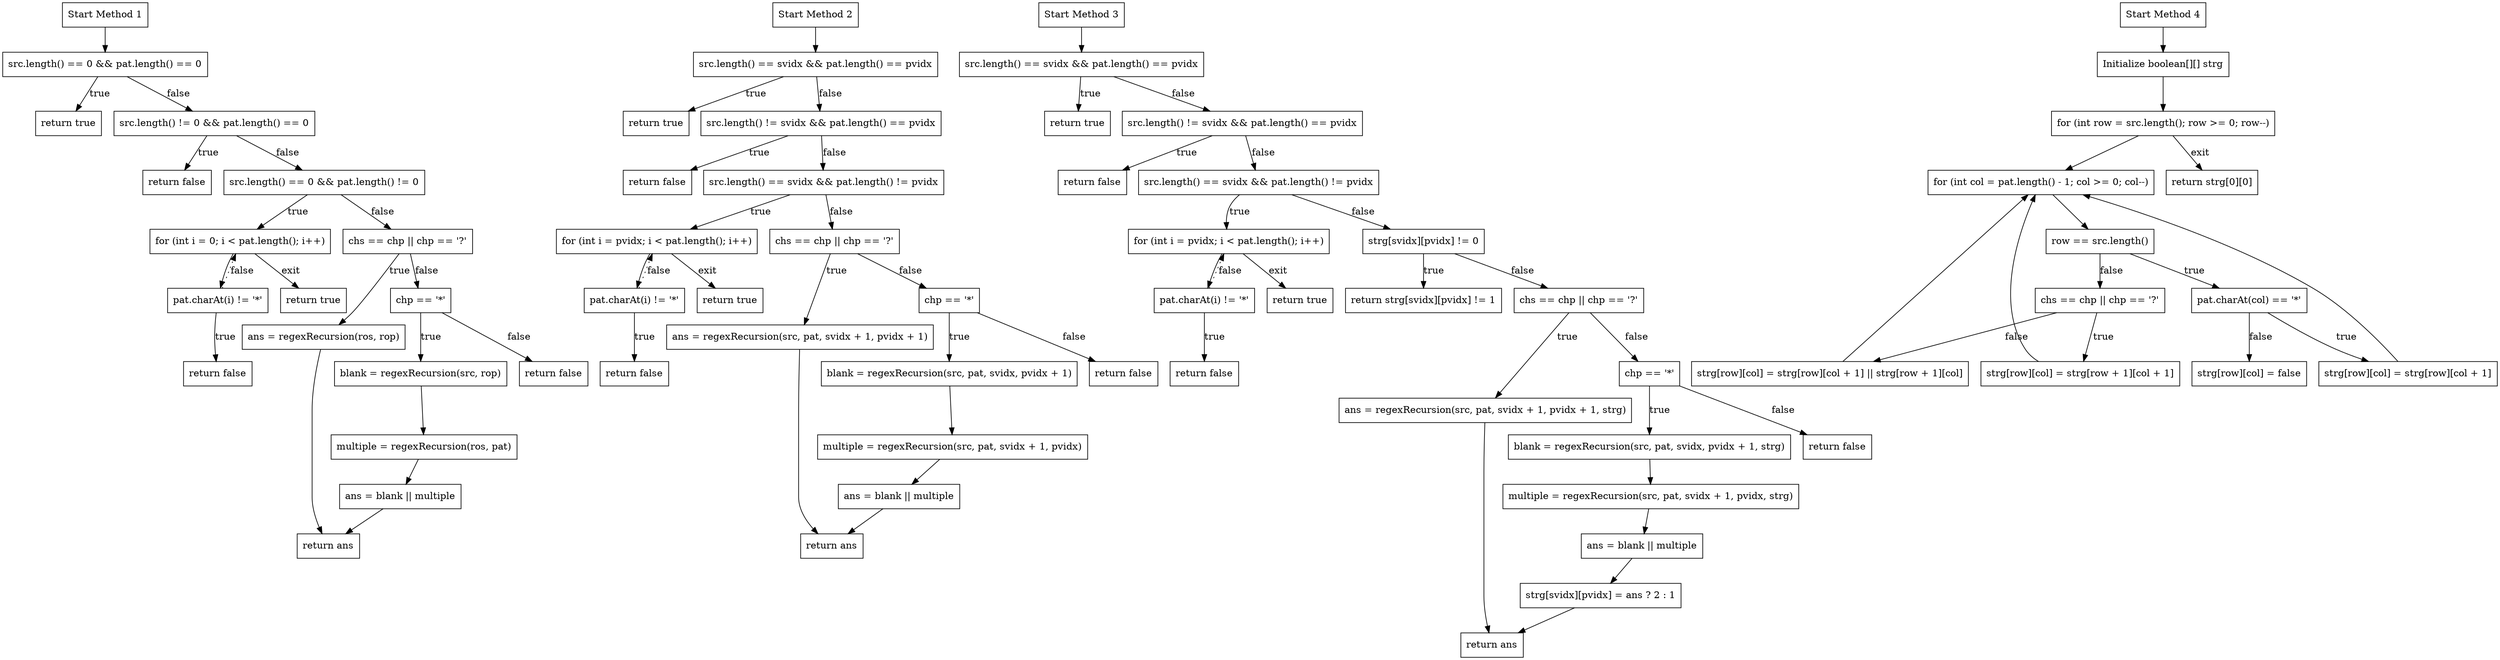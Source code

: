 digraph CFG {
    node [shape=box];
    // Nodes for regexRecursion (Method 1)
    start1 [label="Start Method 1"];
    cond1_1 [label="src.length() == 0 && pat.length() == 0"];
    ret_true1 [label="return true"];
    cond1_2 [label="src.length() != 0 && pat.length() == 0"];
    ret_false1 [label="return false"];
    cond1_3 [label="src.length() == 0 && pat.length() != 0"];
    loop1 [label="for (int i = 0; i < pat.length(); i++)"];
    cond_pat_char1 [label="pat.charAt(i) != '*'"];
    ret_false2 [label="return false"];
    ret_true2 [label="return true"];
    match_condition1 [label="chs == chp || chp == '?'"];
    recurse1_1 [label="ans = regexRecursion(ros, rop)"];
    cond_star1 [label="chp == '*'"];
    recurse1_blank [label="blank = regexRecursion(src, rop)"];
    recurse1_multiple [label="multiple = regexRecursion(ros, pat)"];
    ans_true1 [label="ans = blank || multiple"];
    ret_ans1 [label="return ans"];
    ret_false3 [label="return false"];

    // Edges for regexRecursion (Method 1)
    start1 -> cond1_1;
    cond1_1 -> ret_true1 [label="true"];
    cond1_1 -> cond1_2 [label="false"];
    cond1_2 -> ret_false1 [label="true"];
    cond1_2 -> cond1_3 [label="false"];
    cond1_3 -> loop1 [label="true"];
    loop1 -> cond_pat_char1;
    cond_pat_char1 -> ret_false2 [label="true"];
    cond_pat_char1 -> loop1 [label="false", style=dotted];
    loop1 -> ret_true2 [label="exit"];
    cond1_3 -> match_condition1 [label="false"];
    match_condition1 -> recurse1_1 [label="true"];
    match_condition1 -> cond_star1 [label="false"];
    cond_star1 -> recurse1_blank [label="true"];
    recurse1_blank -> recurse1_multiple;
    recurse1_multiple -> ans_true1;
    ans_true1 -> ret_ans1;
    cond_star1 -> ret_false3 [label="false"];
    recurse1_1 -> ret_ans1;

    // Nodes for regexRecursion (Method 2)
    start2 [label="Start Method 2"];
    cond2_1 [label="src.length() == svidx && pat.length() == pvidx"];
    ret_true3 [label="return true"];
    cond2_2 [label="src.length() != svidx && pat.length() == pvidx"];
    ret_false4 [label="return false"];
    cond2_3 [label="src.length() == svidx && pat.length() != pvidx"];
    loop2 [label="for (int i = pvidx; i < pat.length(); i++)"];
    cond_pat_char2 [label="pat.charAt(i) != '*'"];
    ret_false5 [label="return false"];
    ret_true4 [label="return true"];
    match_condition2 [label="chs == chp || chp == '?'"];
    recurse2_1 [label="ans = regexRecursion(src, pat, svidx + 1, pvidx + 1)"];
    cond_star2 [label="chp == '*'"];
    recurse2_blank [label="blank = regexRecursion(src, pat, svidx, pvidx + 1)"];
    recurse2_multiple [label="multiple = regexRecursion(src, pat, svidx + 1, pvidx)"];
    ans_true2 [label="ans = blank || multiple"];
    ret_ans2 [label="return ans"];
    ret_false6 [label="return false"];

    // Edges for regexRecursion (Method 2)
    start2 -> cond2_1;
    cond2_1 -> ret_true3 [label="true"];
    cond2_1 -> cond2_2 [label="false"];
    cond2_2 -> ret_false4 [label="true"];
    cond2_2 -> cond2_3 [label="false"];
    cond2_3 -> loop2 [label="true"];
    loop2 -> cond_pat_char2;
    cond_pat_char2 -> ret_false5 [label="true"];
    cond_pat_char2 -> loop2 [label="false", style=dotted];
    loop2 -> ret_true4 [label="exit"];
    cond2_3 -> match_condition2 [label="false"];
    match_condition2 -> recurse2_1 [label="true"];
    match_condition2 -> cond_star2 [label="false"];
    cond_star2 -> recurse2_blank [label="true"];
    recurse2_blank -> recurse2_multiple;
    recurse2_multiple -> ans_true2;
    ans_true2 -> ret_ans2;
    cond_star2 -> ret_false6 [label="false"];
    recurse2_1 -> ret_ans2;

    // Nodes for regexRecursion with memoization (Method 3)
    start3 [label="Start Method 3"];
    cond3_1 [label="src.length() == svidx && pat.length() == pvidx"];
    ret_true5 [label="return true"];
    cond3_2 [label="src.length() != svidx && pat.length() == pvidx"];
    ret_false7 [label="return false"];
    cond3_3 [label="src.length() == svidx && pat.length() != pvidx"];
    loop3 [label="for (int i = pvidx; i < pat.length(); i++)"];
    cond_pat_char3 [label="pat.charAt(i) != '*'"];
    ret_false8 [label="return false"];
    ret_true6 [label="return true"];
    memo_check [label="strg[svidx][pvidx] != 0"];
    memo_return [label="return strg[svidx][pvidx] != 1"];
    match_condition3 [label="chs == chp || chp == '?'"];
    recurse3_1 [label="ans = regexRecursion(src, pat, svidx + 1, pvidx + 1, strg)"];
    cond_star3 [label="chp == '*'"];
    recurse3_blank [label="blank = regexRecursion(src, pat, svidx, pvidx + 1, strg)"];
    recurse3_multiple [label="multiple = regexRecursion(src, pat, svidx + 1, pvidx, strg)"];
    ans_true3 [label="ans = blank || multiple"];
    memo_save [label="strg[svidx][pvidx] = ans ? 2 : 1"];
    ret_ans3 [label="return ans"];
    ret_false9 [label="return false"];

    // Edges for regexRecursion with memoization (Method 3)
    start3 -> cond3_1;
    cond3_1 -> ret_true5 [label="true"];
    cond3_1 -> cond3_2 [label="false"];
    cond3_2 -> ret_false7 [label="true"];
    cond3_2 -> cond3_3 [label="false"];
    cond3_3 -> loop3 [label="true"];
    loop3 -> cond_pat_char3;
    cond_pat_char3 -> ret_false8 [label="true"];
    cond_pat_char3 -> loop3 [label="false", style=dotted];
    loop3 -> ret_true6 [label="exit"];
    cond3_3 -> memo_check [label="false"];
    memo_check -> memo_return [label="true"];
    memo_check -> match_condition3 [label="false"];
    match_condition3 -> recurse3_1 [label="true"];
    match_condition3 -> cond_star3 [label="false"];
    cond_star3 -> recurse3_blank [label="true"];
    recurse3_blank -> recurse3_multiple;
    recurse3_multiple -> ans_true3;
    ans_true3 -> memo_save;
    memo_save -> ret_ans3;
    cond_star3 -> ret_false9 [label="false"];
    recurse3_1 -> ret_ans3;

    // Nodes for regexBU (Method 4)
    start4 [label="Start Method 4"];
    init_table [label="Initialize boolean[][] strg"];
    loop4_row [label="for (int row = src.length(); row >= 0; row--)"];
    loop4_col [label="for (int col = pat.length() - 1; col >= 0; col--)"];
    cond4_end_of_src [label="row == src.length()"];
    cond_star4 [label="pat.charAt(col) == '*'"];
    set_strg_blank [label="strg[row][col] = strg[row][col + 1]"];
    set_strg_false [label="strg[row][col] = false"];
    match_condition4 [label="chs == chp || chp == '?'"];
    set_strg_match [label="strg[row][col] = strg[row + 1][col + 1]"];
    set_strg_star [label="strg[row][col] = strg[row][col + 1] || strg[row + 1][col]"];
    return_result [label="return strg[0][0]"];

    // Edges for regexBU (Method 4)
    start4 -> init_table;
    init_table -> loop4_row;
    loop4_row -> loop4_col;
    loop4_col -> cond4_end_of_src;
    cond4_end_of_src -> cond_star4 [label="true"];
    cond4_end_of_src -> match_condition4 [label="false"];
    cond_star4 -> set_strg_blank [label="true"];
    cond_star4 -> set_strg_false [label="false"];
    set_strg_blank -> loop4_col;
    match_condition4 -> set_strg_match [label="true"];
    match_condition4 -> set_strg_star [label="false"];
    set_strg_match -> loop4_col;
    set_strg_star -> loop4_col;
    loop4_row -> return_result [label="exit"];
}
